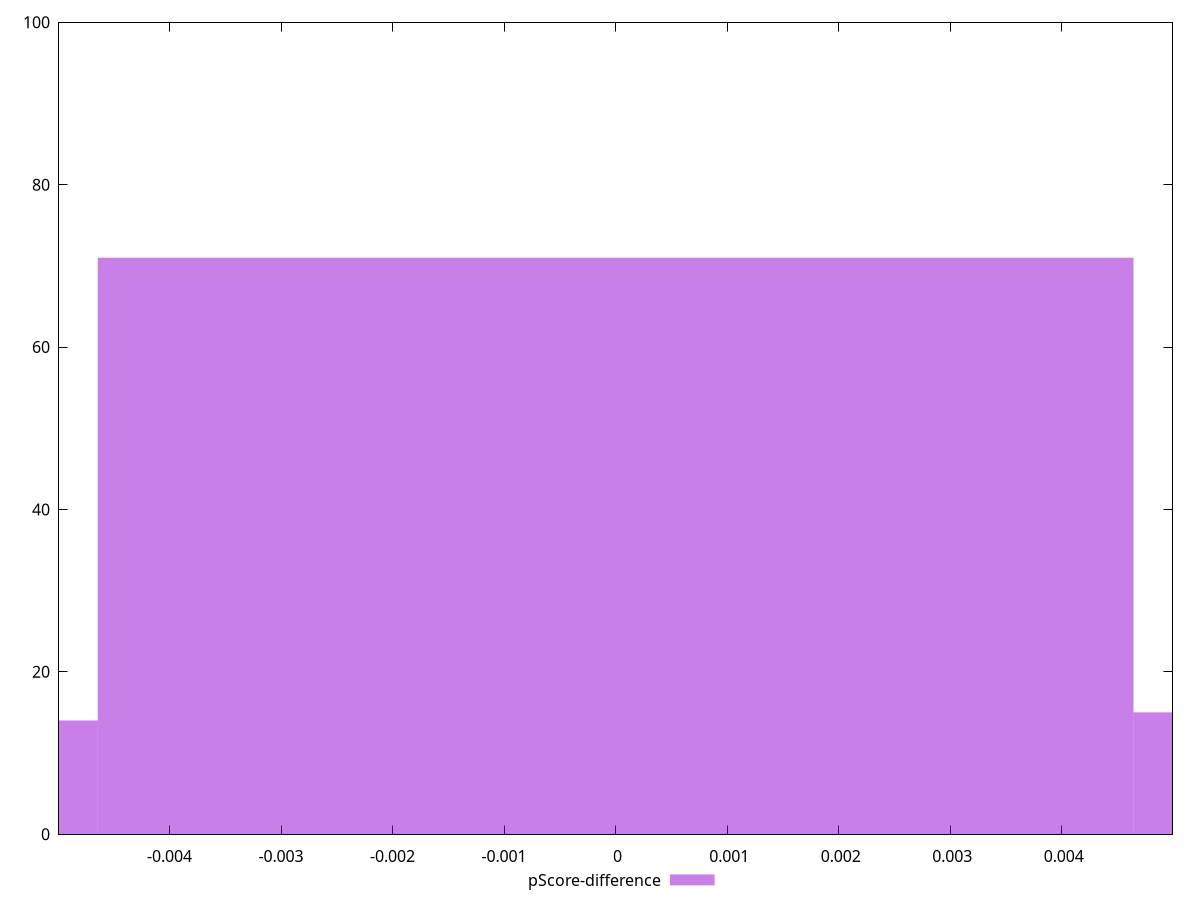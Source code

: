 reset

$pScoreDifference <<EOF
-0.009288143996287804 14
0 71
0.009288143996287804 15
EOF

set key outside below
set boxwidth 0.009288143996287804
set xrange [-0.004991460881580867:0.004993716636574552]
set yrange [0:100]
set trange [0:100]
set style fill transparent solid 0.5 noborder
set terminal svg size 640, 490 enhanced background rgb 'white'
set output "report_00018_2021-02-10T15-25-16.877Z/bootup-time/samples/pages/pScore-difference/histogram.svg"

plot $pScoreDifference title "pScore-difference" with boxes

reset
